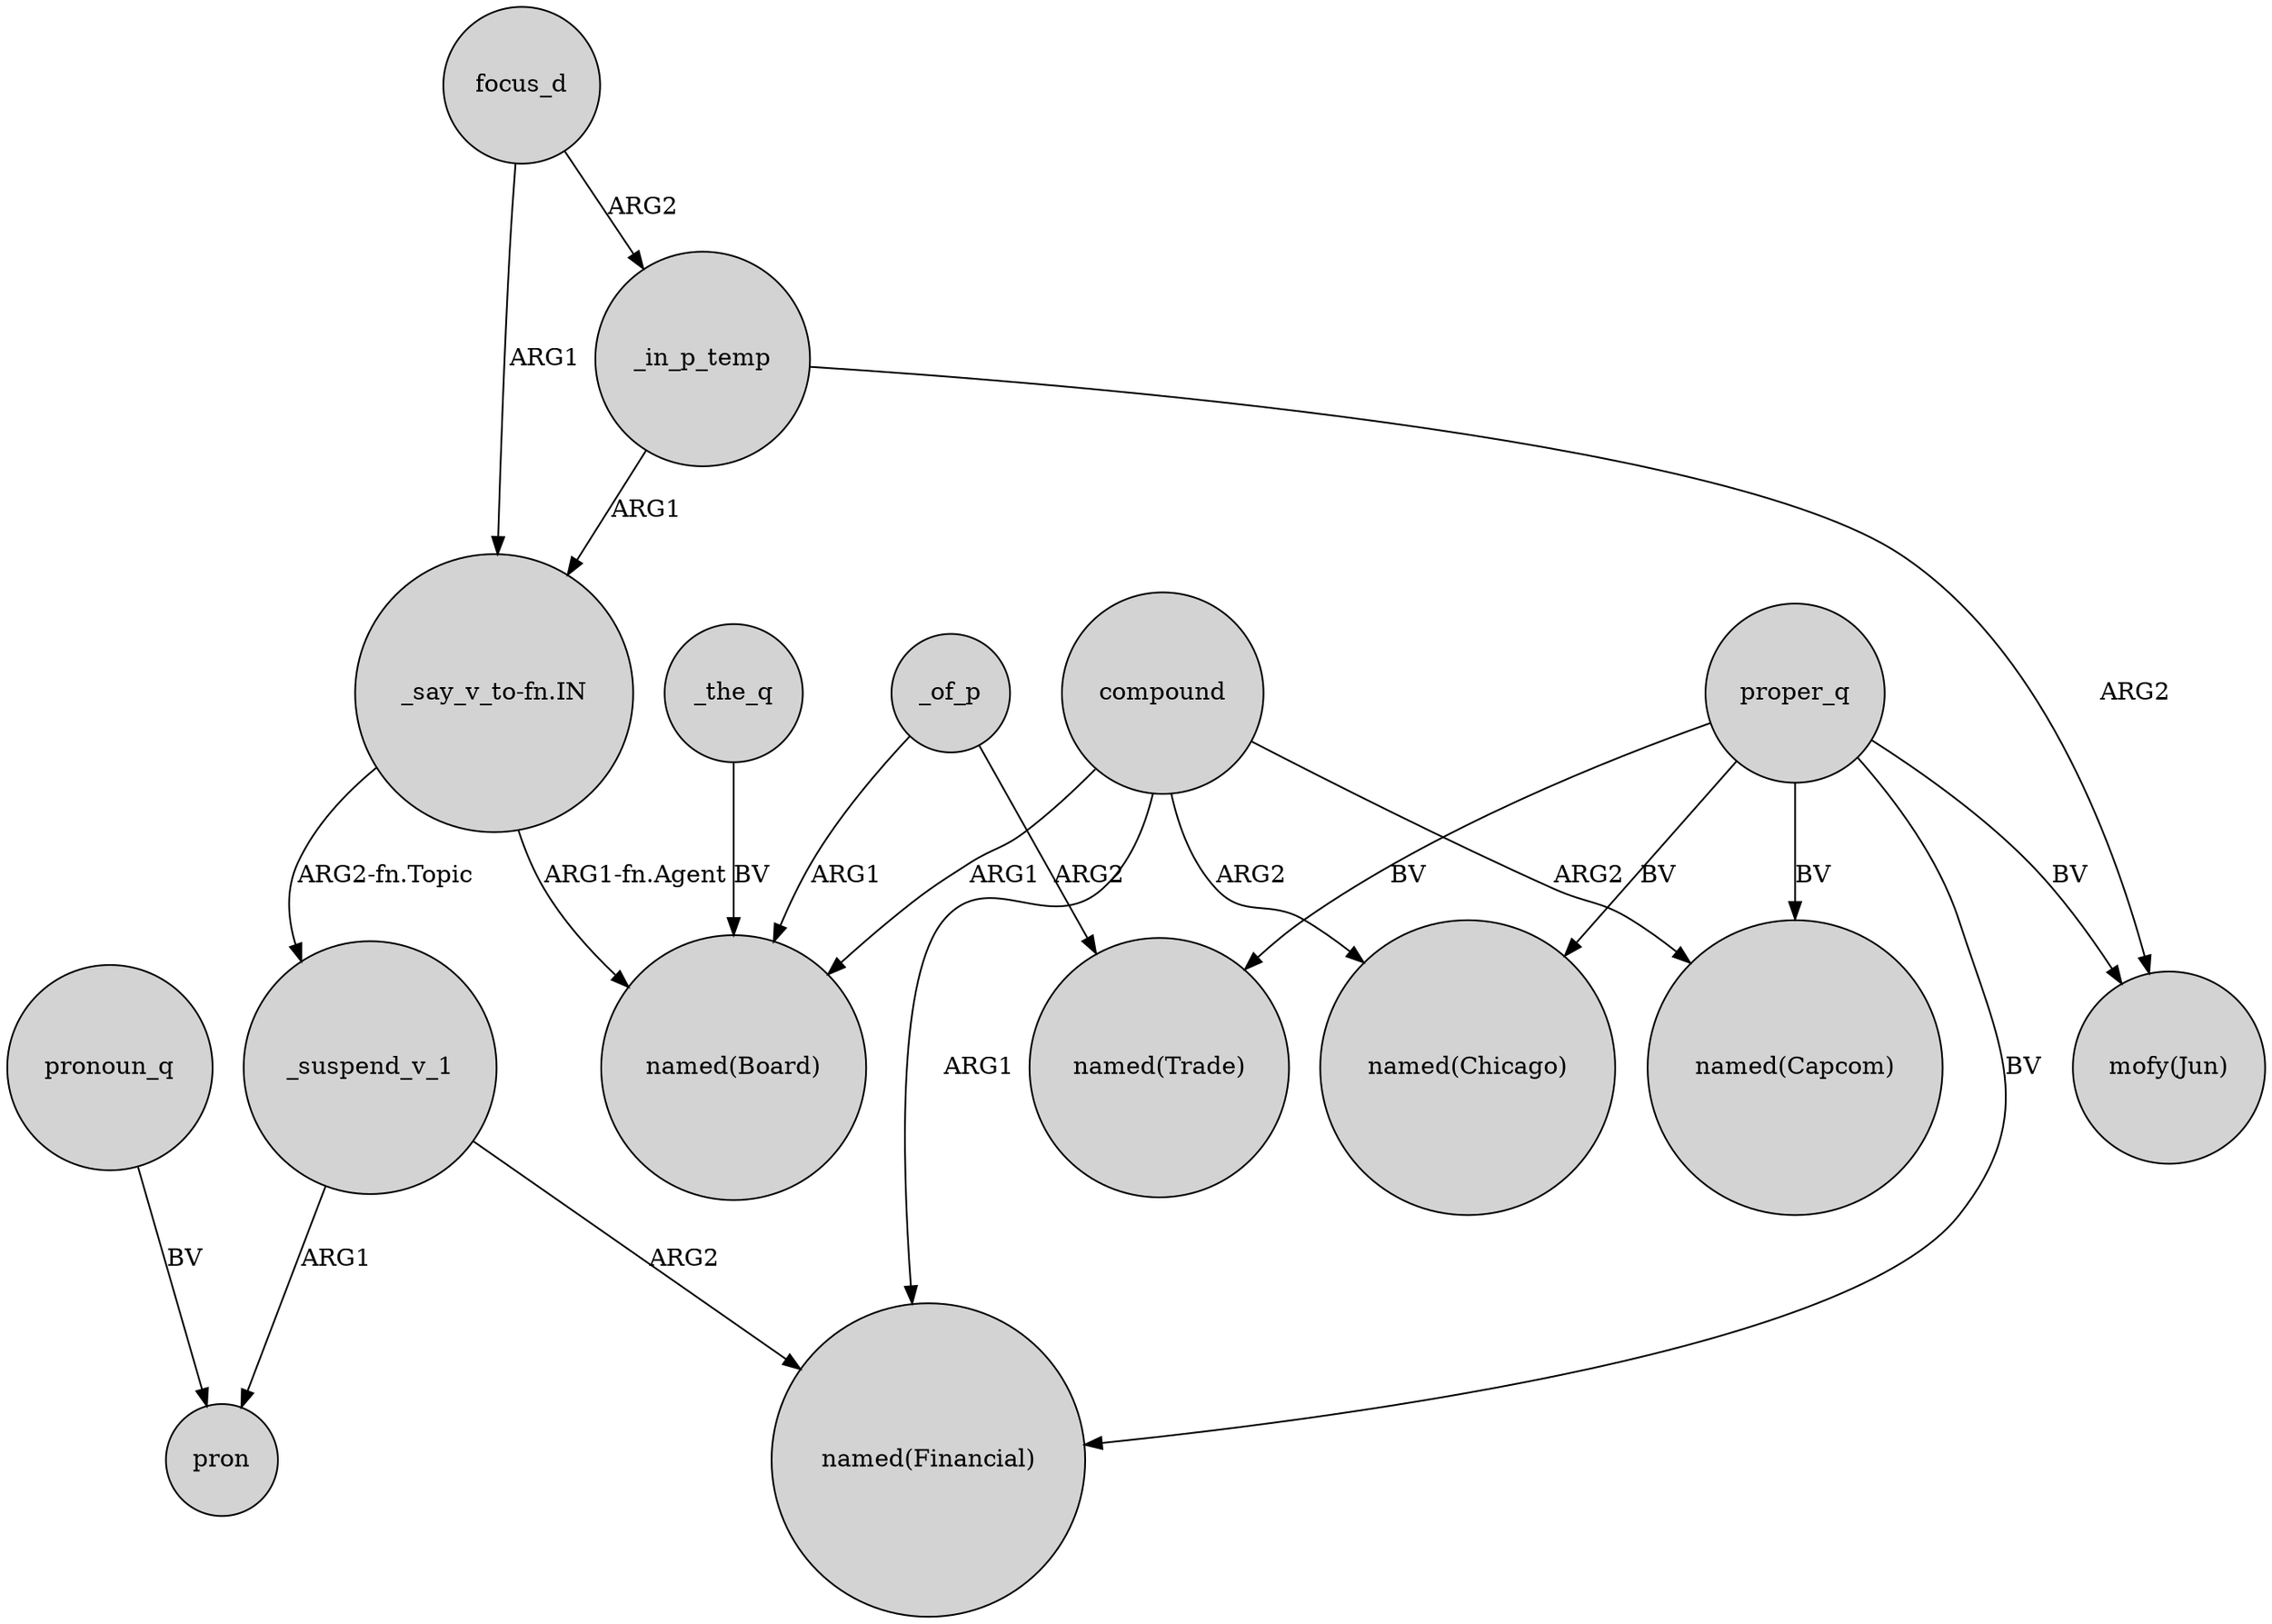 digraph {
	node [shape=circle style=filled]
	_the_q -> "named(Board)" [label=BV]
	focus_d -> _in_p_temp [label=ARG2]
	proper_q -> "named(Capcom)" [label=BV]
	"_say_v_to-fn.IN" -> _suspend_v_1 [label="ARG2-fn.Topic"]
	proper_q -> "mofy(Jun)" [label=BV]
	proper_q -> "named(Trade)" [label=BV]
	compound -> "named(Chicago)" [label=ARG2]
	_of_p -> "named(Board)" [label=ARG1]
	_suspend_v_1 -> pron [label=ARG1]
	compound -> "named(Capcom)" [label=ARG2]
	proper_q -> "named(Financial)" [label=BV]
	pronoun_q -> pron [label=BV]
	_of_p -> "named(Trade)" [label=ARG2]
	compound -> "named(Board)" [label=ARG1]
	"_say_v_to-fn.IN" -> "named(Board)" [label="ARG1-fn.Agent"]
	_in_p_temp -> "mofy(Jun)" [label=ARG2]
	_in_p_temp -> "_say_v_to-fn.IN" [label=ARG1]
	_suspend_v_1 -> "named(Financial)" [label=ARG2]
	proper_q -> "named(Chicago)" [label=BV]
	focus_d -> "_say_v_to-fn.IN" [label=ARG1]
	compound -> "named(Financial)" [label=ARG1]
}
